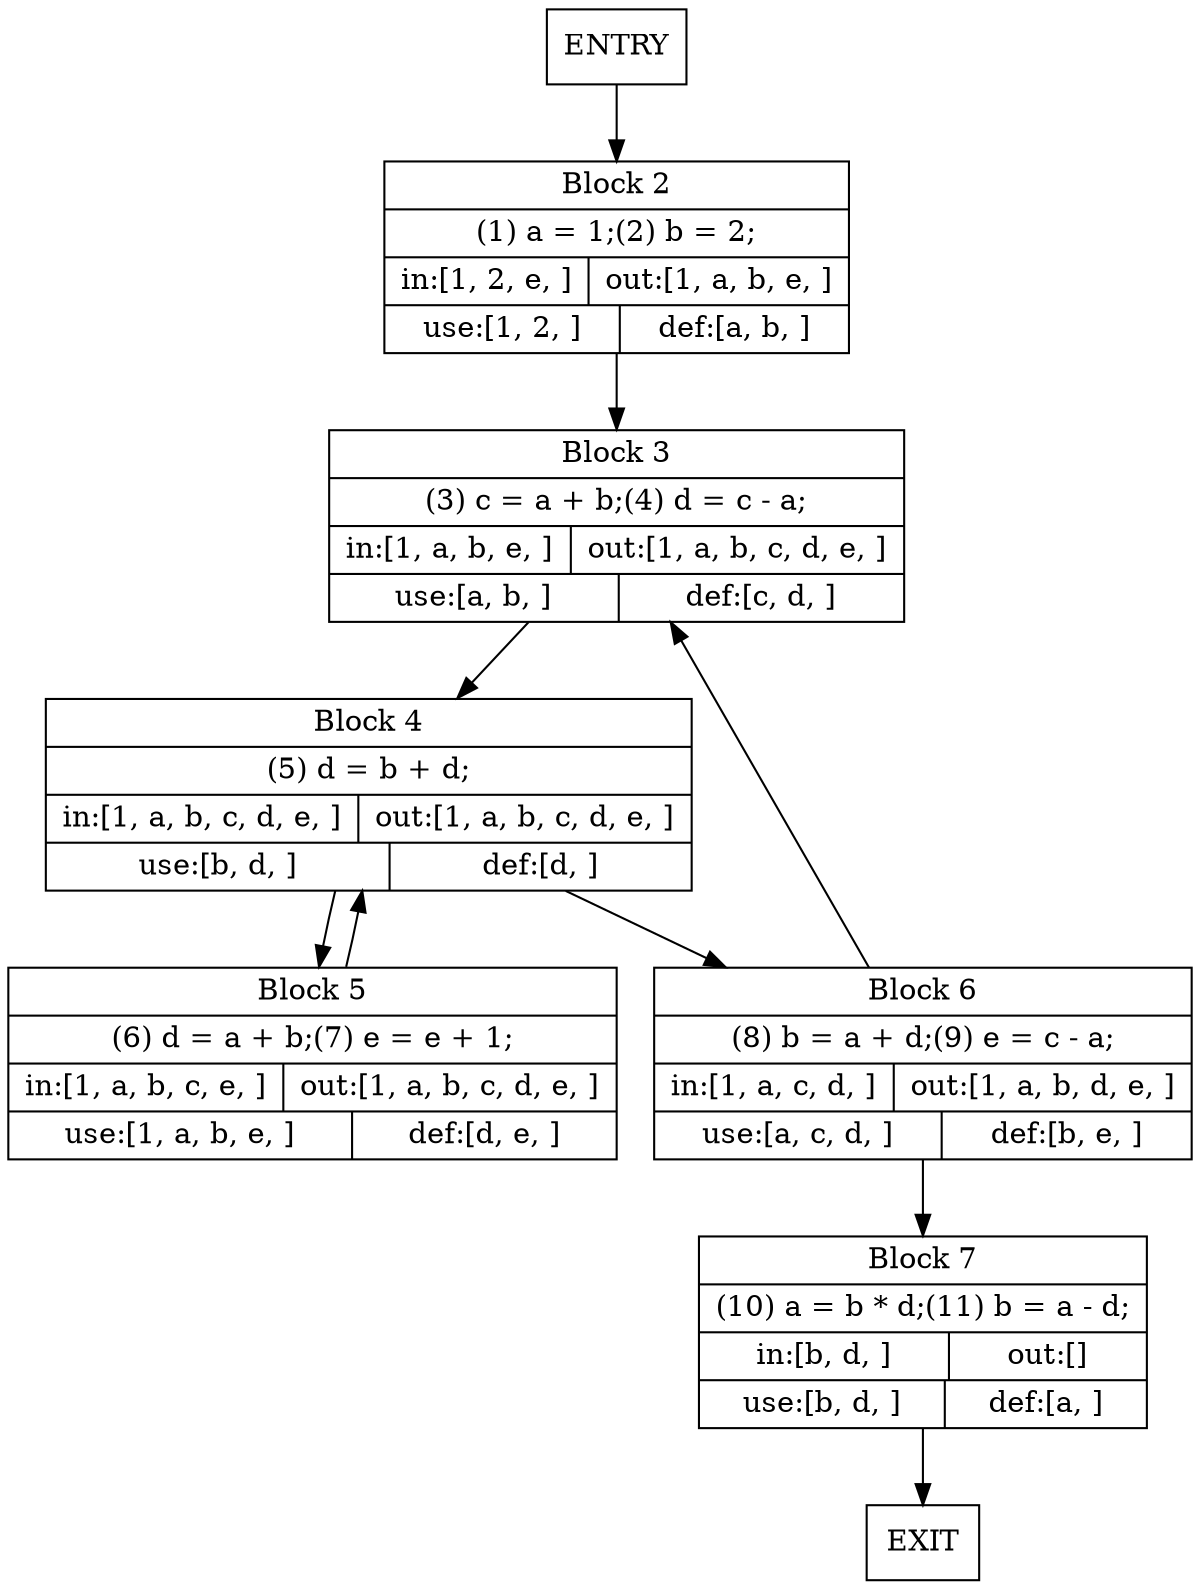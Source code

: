 digraph {
node [shape=record];
0 [label="ENTRY"];
1 [label="EXIT"];
2 [label=<{Block 2|(1) a = 1;(2) b = 2;|{in:[1, 2, e, ]|out:[1, a, b, e, ]}|{use:[1, 2, ]|def:[a, b, ]}}>];
3 [label=<{Block 3|(3) c = a + b;(4) d = c - a;|{in:[1, a, b, e, ]|out:[1, a, b, c, d, e, ]}|{use:[a, b, ]|def:[c, d, ]}}>];
4 [label=<{Block 4|(5) d = b + d;|{in:[1, a, b, c, d, e, ]|out:[1, a, b, c, d, e, ]}|{use:[b, d, ]|def:[d, ]}}>];
5 [label=<{Block 5|(6) d = a + b;(7) e = e + 1;|{in:[1, a, b, c, e, ]|out:[1, a, b, c, d, e, ]}|{use:[1, a, b, e, ]|def:[d, e, ]}}>];
6 [label=<{Block 6|(8) b = a + d;(9) e = c - a;|{in:[1, a, c, d, ]|out:[1, a, b, d, e, ]}|{use:[a, c, d, ]|def:[b, e, ]}}>];
7 [label=<{Block 7|(10) a = b * d;(11) b = a - d;|{in:[b, d, ]|out:[]}|{use:[b, d, ]|def:[a, ]}}>];
0 -> 2;
2 -> 3;
3 -> 4;
4 -> 5;
4 -> 6;
5 -> 4;
6 -> 3;
6 -> 7;
7 -> 1;
}
